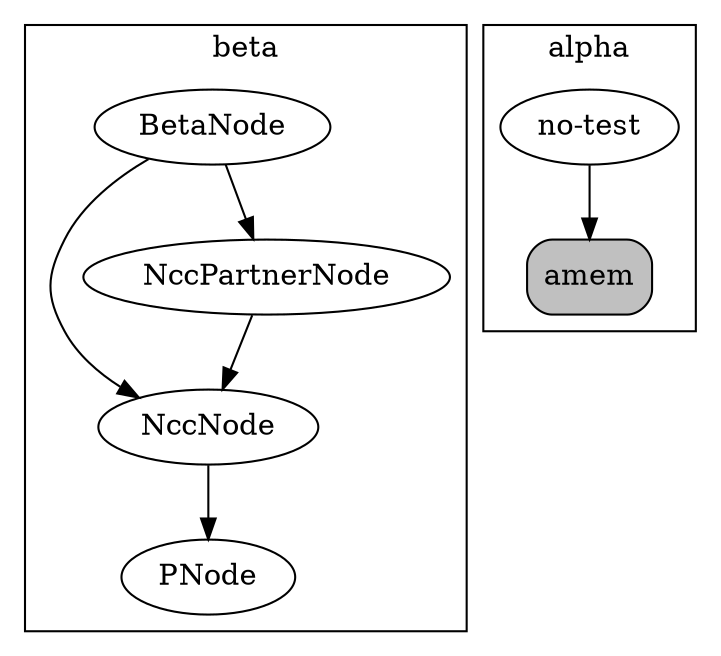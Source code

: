 digraph {
	subgraph cluster_1 {
	label = beta
	"BetaNode 140623910061336" [label="BetaNode"];
	"BetaNode 140623910061336" -> "<rete.ncc_node.NccNode object at 0x7fe58e34ca20>";
	"<rete.ncc_node.NccNode object at 0x7fe58e34ca20>" [label="NccNode"];
	"<rete.ncc_node.NccNode object at 0x7fe58e34ca20>" -> "PNode 140623910061392";
	"PNode 140623910061392" [label="PNode"];
	"BetaNode 140623910061336" -> "<rete.ncc_node.NccPartnerNode object at 0x7fe58e34ca58>";
	"<rete.ncc_node.NccPartnerNode object at 0x7fe58e34ca58>" [label="NccPartnerNode"];
	"<rete.ncc_node.NccPartnerNode object at 0x7fe58e34ca58>" -> "<rete.ncc_node.NccNode object at 0x7fe58e34ca20>";
	}
	subgraph cluster_0 {
	label = alpha
	"no-test" -> "amem:<rete.alpha.AlphaMemory object at 0x7fe58e34c4a8>";
	"amem:<rete.alpha.AlphaMemory object at 0x7fe58e34c4a8>" [shape=box, style="rounded,filled", label="amem", fillcolor=gray];
	}
}